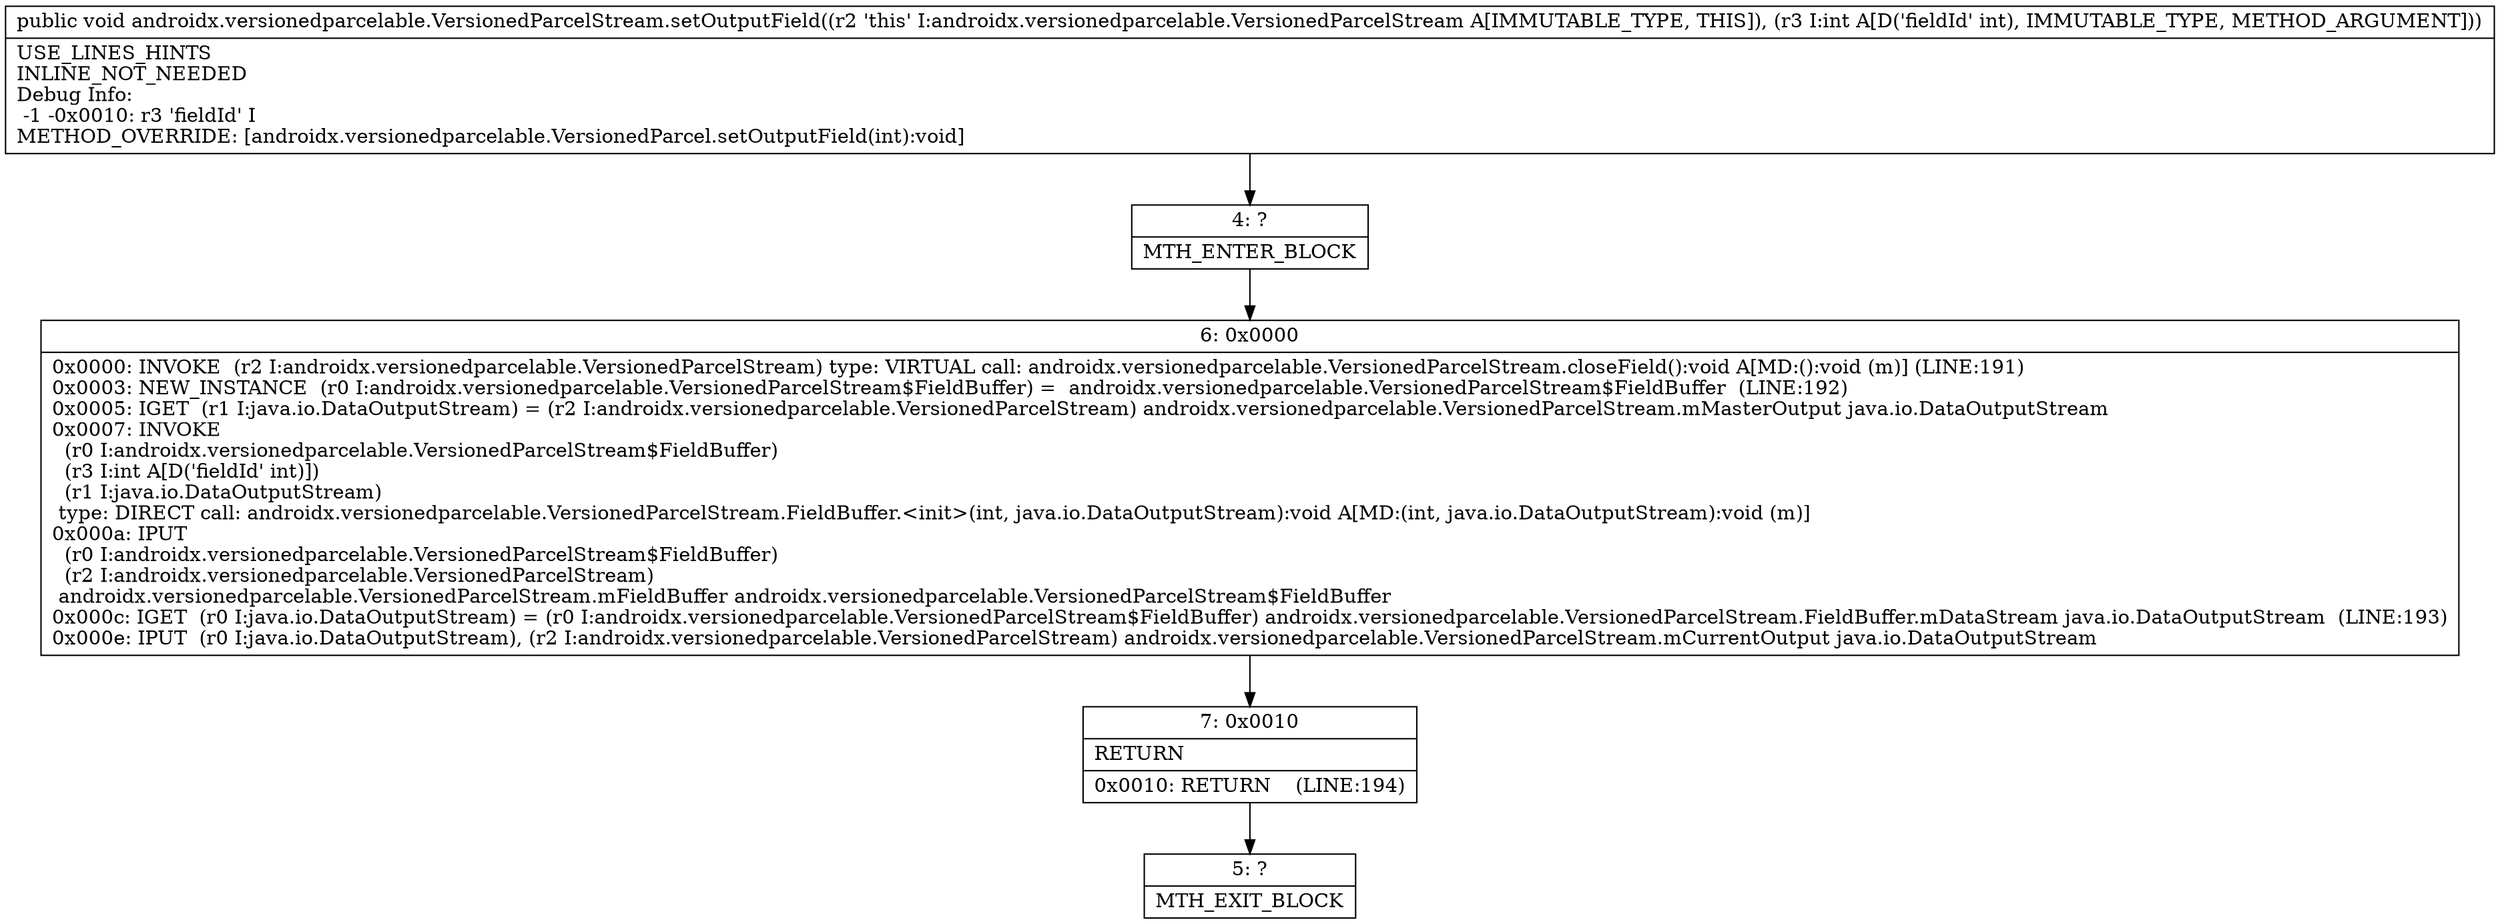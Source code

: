 digraph "CFG forandroidx.versionedparcelable.VersionedParcelStream.setOutputField(I)V" {
Node_4 [shape=record,label="{4\:\ ?|MTH_ENTER_BLOCK\l}"];
Node_6 [shape=record,label="{6\:\ 0x0000|0x0000: INVOKE  (r2 I:androidx.versionedparcelable.VersionedParcelStream) type: VIRTUAL call: androidx.versionedparcelable.VersionedParcelStream.closeField():void A[MD:():void (m)] (LINE:191)\l0x0003: NEW_INSTANCE  (r0 I:androidx.versionedparcelable.VersionedParcelStream$FieldBuffer) =  androidx.versionedparcelable.VersionedParcelStream$FieldBuffer  (LINE:192)\l0x0005: IGET  (r1 I:java.io.DataOutputStream) = (r2 I:androidx.versionedparcelable.VersionedParcelStream) androidx.versionedparcelable.VersionedParcelStream.mMasterOutput java.io.DataOutputStream \l0x0007: INVOKE  \l  (r0 I:androidx.versionedparcelable.VersionedParcelStream$FieldBuffer)\l  (r3 I:int A[D('fieldId' int)])\l  (r1 I:java.io.DataOutputStream)\l type: DIRECT call: androidx.versionedparcelable.VersionedParcelStream.FieldBuffer.\<init\>(int, java.io.DataOutputStream):void A[MD:(int, java.io.DataOutputStream):void (m)]\l0x000a: IPUT  \l  (r0 I:androidx.versionedparcelable.VersionedParcelStream$FieldBuffer)\l  (r2 I:androidx.versionedparcelable.VersionedParcelStream)\l androidx.versionedparcelable.VersionedParcelStream.mFieldBuffer androidx.versionedparcelable.VersionedParcelStream$FieldBuffer \l0x000c: IGET  (r0 I:java.io.DataOutputStream) = (r0 I:androidx.versionedparcelable.VersionedParcelStream$FieldBuffer) androidx.versionedparcelable.VersionedParcelStream.FieldBuffer.mDataStream java.io.DataOutputStream  (LINE:193)\l0x000e: IPUT  (r0 I:java.io.DataOutputStream), (r2 I:androidx.versionedparcelable.VersionedParcelStream) androidx.versionedparcelable.VersionedParcelStream.mCurrentOutput java.io.DataOutputStream \l}"];
Node_7 [shape=record,label="{7\:\ 0x0010|RETURN\l|0x0010: RETURN    (LINE:194)\l}"];
Node_5 [shape=record,label="{5\:\ ?|MTH_EXIT_BLOCK\l}"];
MethodNode[shape=record,label="{public void androidx.versionedparcelable.VersionedParcelStream.setOutputField((r2 'this' I:androidx.versionedparcelable.VersionedParcelStream A[IMMUTABLE_TYPE, THIS]), (r3 I:int A[D('fieldId' int), IMMUTABLE_TYPE, METHOD_ARGUMENT]))  | USE_LINES_HINTS\lINLINE_NOT_NEEDED\lDebug Info:\l  \-1 \-0x0010: r3 'fieldId' I\lMETHOD_OVERRIDE: [androidx.versionedparcelable.VersionedParcel.setOutputField(int):void]\l}"];
MethodNode -> Node_4;Node_4 -> Node_6;
Node_6 -> Node_7;
Node_7 -> Node_5;
}

